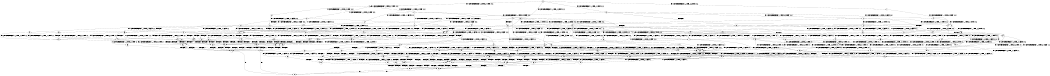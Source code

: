 digraph BCG {
size = "7, 10.5";
center = TRUE;
node [shape = circle];
0 [peripheries = 2];
0 -> 1 [label = "EX !0 !ATOMIC_EXCH_BRANCH (1, +1, TRUE, +0, 3, TRUE) !:0:1:2:"];
0 -> 2 [label = "EX !1 !ATOMIC_EXCH_BRANCH (1, +0, TRUE, +0, 1, TRUE) !:0:1:2:"];
0 -> 3 [label = "EX !2 !ATOMIC_EXCH_BRANCH (1, +1, TRUE, +0, 2, TRUE) !:0:1:2:"];
0 -> 4 [label = "EX !0 !ATOMIC_EXCH_BRANCH (1, +1, TRUE, +0, 3, TRUE) !:0:1:2:"];
1 -> 5 [label = "EX !2 !ATOMIC_EXCH_BRANCH (1, +1, TRUE, +0, 2, FALSE) !:0:1:2:"];
2 -> 6 [label = "EX !0 !ATOMIC_EXCH_BRANCH (1, +1, TRUE, +0, 3, TRUE) !:0:1:2:"];
2 -> 7 [label = "EX !2 !ATOMIC_EXCH_BRANCH (1, +1, TRUE, +0, 2, TRUE) !:0:1:2:"];
2 -> 8 [label = "EX !0 !ATOMIC_EXCH_BRANCH (1, +1, TRUE, +0, 3, TRUE) !:0:1:2:"];
2 -> 2 [label = "EX !1 !ATOMIC_EXCH_BRANCH (1, +0, TRUE, +0, 1, TRUE) !:0:1:2:"];
3 -> 9 [label = "EX !0 !ATOMIC_EXCH_BRANCH (1, +1, TRUE, +0, 3, FALSE) !:0:1:2:"];
3 -> 10 [label = "TERMINATE !2"];
3 -> 11 [label = "EX !1 !ATOMIC_EXCH_BRANCH (1, +0, TRUE, +0, 1, FALSE) !:0:1:2:"];
3 -> 12 [label = "EX !0 !ATOMIC_EXCH_BRANCH (1, +1, TRUE, +0, 3, FALSE) !:0:1:2:"];
4 -> 5 [label = "EX !2 !ATOMIC_EXCH_BRANCH (1, +1, TRUE, +0, 2, FALSE) !:0:1:2:"];
4 -> 13 [label = "TERMINATE !0"];
4 -> 14 [label = "EX !1 !ATOMIC_EXCH_BRANCH (1, +0, TRUE, +0, 1, FALSE) !:0:1:2:"];
4 -> 15 [label = "EX !2 !ATOMIC_EXCH_BRANCH (1, +1, TRUE, +0, 2, FALSE) !:0:1:2:"];
5 -> 16 [label = "EX !1 !ATOMIC_EXCH_BRANCH (1, +0, TRUE, +0, 1, FALSE) !:0:1:2:"];
6 -> 17 [label = "EX !1 !ATOMIC_EXCH_BRANCH (1, +0, TRUE, +0, 1, FALSE) !:0:1:2:"];
7 -> 18 [label = "EX !1 !ATOMIC_EXCH_BRANCH (1, +0, TRUE, +0, 1, FALSE) !:0:1:2:"];
7 -> 19 [label = "TERMINATE !2"];
7 -> 20 [label = "EX !0 !ATOMIC_EXCH_BRANCH (1, +1, TRUE, +0, 3, FALSE) !:0:1:2:"];
7 -> 11 [label = "EX !1 !ATOMIC_EXCH_BRANCH (1, +0, TRUE, +0, 1, FALSE) !:0:1:2:"];
8 -> 17 [label = "EX !1 !ATOMIC_EXCH_BRANCH (1, +0, TRUE, +0, 1, FALSE) !:0:1:2:"];
8 -> 21 [label = "TERMINATE !0"];
8 -> 22 [label = "EX !2 !ATOMIC_EXCH_BRANCH (1, +1, TRUE, +0, 2, FALSE) !:0:1:2:"];
8 -> 14 [label = "EX !1 !ATOMIC_EXCH_BRANCH (1, +0, TRUE, +0, 1, FALSE) !:0:1:2:"];
9 -> 23 [label = "EX !0 !ATOMIC_EXCH_BRANCH (1, +0, TRUE, +1, 1, TRUE) !:0:1:2:"];
10 -> 24 [label = "EX !0 !ATOMIC_EXCH_BRANCH (1, +1, TRUE, +0, 3, FALSE) !:0:1:"];
10 -> 25 [label = "EX !1 !ATOMIC_EXCH_BRANCH (1, +0, TRUE, +0, 1, FALSE) !:0:1:"];
10 -> 26 [label = "EX !0 !ATOMIC_EXCH_BRANCH (1, +1, TRUE, +0, 3, FALSE) !:0:1:"];
11 -> 27 [label = "EX !0 !ATOMIC_EXCH_BRANCH (1, +1, TRUE, +0, 3, TRUE) !:0:1:2:"];
11 -> 28 [label = "TERMINATE !1"];
11 -> 29 [label = "TERMINATE !2"];
11 -> 30 [label = "EX !0 !ATOMIC_EXCH_BRANCH (1, +1, TRUE, +0, 3, TRUE) !:0:1:2:"];
12 -> 23 [label = "EX !0 !ATOMIC_EXCH_BRANCH (1, +0, TRUE, +1, 1, TRUE) !:0:1:2:"];
12 -> 31 [label = "TERMINATE !2"];
12 -> 32 [label = "EX !1 !ATOMIC_EXCH_BRANCH (1, +0, TRUE, +0, 1, FALSE) !:0:1:2:"];
12 -> 33 [label = "EX !0 !ATOMIC_EXCH_BRANCH (1, +0, TRUE, +1, 1, TRUE) !:0:1:2:"];
13 -> 34 [label = "EX !2 !ATOMIC_EXCH_BRANCH (1, +1, TRUE, +0, 2, FALSE) !:1:2:"];
13 -> 35 [label = "EX !1 !ATOMIC_EXCH_BRANCH (1, +0, TRUE, +0, 1, FALSE) !:1:2:"];
13 -> 36 [label = "EX !2 !ATOMIC_EXCH_BRANCH (1, +1, TRUE, +0, 2, FALSE) !:1:2:"];
14 -> 27 [label = "EX !2 !ATOMIC_EXCH_BRANCH (1, +1, TRUE, +0, 2, TRUE) !:0:1:2:"];
14 -> 37 [label = "TERMINATE !1"];
14 -> 38 [label = "TERMINATE !0"];
14 -> 30 [label = "EX !2 !ATOMIC_EXCH_BRANCH (1, +1, TRUE, +0, 2, TRUE) !:0:1:2:"];
15 -> 16 [label = "EX !1 !ATOMIC_EXCH_BRANCH (1, +0, TRUE, +0, 1, FALSE) !:0:1:2:"];
15 -> 39 [label = "TERMINATE !2"];
15 -> 40 [label = "TERMINATE !0"];
15 -> 41 [label = "EX !1 !ATOMIC_EXCH_BRANCH (1, +0, TRUE, +0, 1, FALSE) !:0:1:2:"];
16 -> 42 [label = "TERMINATE !0"];
17 -> 27 [label = "EX !2 !ATOMIC_EXCH_BRANCH (1, +1, TRUE, +0, 2, TRUE) !:0:1:2:"];
18 -> 27 [label = "EX !0 !ATOMIC_EXCH_BRANCH (1, +1, TRUE, +0, 3, TRUE) !:0:1:2:"];
19 -> 43 [label = "EX !1 !ATOMIC_EXCH_BRANCH (1, +0, TRUE, +0, 1, FALSE) !:0:1:"];
19 -> 44 [label = "EX !0 !ATOMIC_EXCH_BRANCH (1, +1, TRUE, +0, 3, FALSE) !:0:1:"];
19 -> 25 [label = "EX !1 !ATOMIC_EXCH_BRANCH (1, +0, TRUE, +0, 1, FALSE) !:0:1:"];
20 -> 45 [label = "EX !0 !ATOMIC_EXCH_BRANCH (1, +0, TRUE, +1, 1, TRUE) !:0:1:2:"];
20 -> 46 [label = "TERMINATE !2"];
20 -> 32 [label = "EX !1 !ATOMIC_EXCH_BRANCH (1, +0, TRUE, +0, 1, FALSE) !:0:1:2:"];
20 -> 47 [label = "EX !0 !ATOMIC_EXCH_BRANCH (1, +0, TRUE, +1, 1, TRUE) !:0:1:2:"];
21 -> 48 [label = "EX !1 !ATOMIC_EXCH_BRANCH (1, +0, TRUE, +0, 1, FALSE) !:1:2:"];
21 -> 49 [label = "EX !2 !ATOMIC_EXCH_BRANCH (1, +1, TRUE, +0, 2, FALSE) !:1:2:"];
21 -> 35 [label = "EX !1 !ATOMIC_EXCH_BRANCH (1, +0, TRUE, +0, 1, FALSE) !:1:2:"];
22 -> 16 [label = "EX !1 !ATOMIC_EXCH_BRANCH (1, +0, TRUE, +0, 1, FALSE) !:0:1:2:"];
22 -> 50 [label = "TERMINATE !2"];
22 -> 51 [label = "TERMINATE !0"];
22 -> 41 [label = "EX !1 !ATOMIC_EXCH_BRANCH (1, +0, TRUE, +0, 1, FALSE) !:0:1:2:"];
23 -> 52 [label = "EX !0 !ATOMIC_EXCH_BRANCH (1, +1, TRUE, +0, 3, TRUE) !:0:1:2:"];
24 -> 53 [label = "EX !0 !ATOMIC_EXCH_BRANCH (1, +0, TRUE, +1, 1, TRUE) !:0:1:"];
25 -> 54 [label = "EX !0 !ATOMIC_EXCH_BRANCH (1, +1, TRUE, +0, 3, TRUE) !:0:1:"];
25 -> 55 [label = "TERMINATE !1"];
25 -> 56 [label = "EX !0 !ATOMIC_EXCH_BRANCH (1, +1, TRUE, +0, 3, TRUE) !:0:1:"];
26 -> 53 [label = "EX !0 !ATOMIC_EXCH_BRANCH (1, +0, TRUE, +1, 1, TRUE) !:0:1:"];
26 -> 57 [label = "EX !1 !ATOMIC_EXCH_BRANCH (1, +0, TRUE, +0, 1, FALSE) !:0:1:"];
26 -> 58 [label = "EX !0 !ATOMIC_EXCH_BRANCH (1, +0, TRUE, +1, 1, TRUE) !:0:1:"];
27 -> 59 [label = "TERMINATE !0"];
28 -> 60 [label = "EX !0 !ATOMIC_EXCH_BRANCH (1, +1, TRUE, +0, 3, TRUE) !:0:2:"];
28 -> 55 [label = "TERMINATE !2"];
28 -> 61 [label = "EX !0 !ATOMIC_EXCH_BRANCH (1, +1, TRUE, +0, 3, TRUE) !:0:2:"];
29 -> 54 [label = "EX !0 !ATOMIC_EXCH_BRANCH (1, +1, TRUE, +0, 3, TRUE) !:0:1:"];
29 -> 55 [label = "TERMINATE !1"];
29 -> 56 [label = "EX !0 !ATOMIC_EXCH_BRANCH (1, +1, TRUE, +0, 3, TRUE) !:0:1:"];
30 -> 59 [label = "TERMINATE !0"];
30 -> 62 [label = "TERMINATE !1"];
30 -> 63 [label = "TERMINATE !2"];
30 -> 64 [label = "TERMINATE !0"];
31 -> 53 [label = "EX !0 !ATOMIC_EXCH_BRANCH (1, +0, TRUE, +1, 1, TRUE) !:0:1:"];
31 -> 57 [label = "EX !1 !ATOMIC_EXCH_BRANCH (1, +0, TRUE, +0, 1, FALSE) !:0:1:"];
31 -> 58 [label = "EX !0 !ATOMIC_EXCH_BRANCH (1, +0, TRUE, +1, 1, TRUE) !:0:1:"];
32 -> 65 [label = "EX !0 !ATOMIC_EXCH_BRANCH (1, +0, TRUE, +1, 1, FALSE) !:0:1:2:"];
32 -> 66 [label = "TERMINATE !1"];
32 -> 67 [label = "TERMINATE !2"];
32 -> 68 [label = "EX !0 !ATOMIC_EXCH_BRANCH (1, +0, TRUE, +1, 1, FALSE) !:0:1:2:"];
33 -> 52 [label = "EX !0 !ATOMIC_EXCH_BRANCH (1, +1, TRUE, +0, 3, TRUE) !:0:1:2:"];
33 -> 69 [label = "TERMINATE !2"];
33 -> 70 [label = "EX !1 !ATOMIC_EXCH_BRANCH (1, +0, TRUE, +0, 1, TRUE) !:0:1:2:"];
33 -> 71 [label = "EX !0 !ATOMIC_EXCH_BRANCH (1, +1, TRUE, +0, 3, TRUE) !:0:1:2:"];
34 -> 72 [label = "EX !1 !ATOMIC_EXCH_BRANCH (1, +0, TRUE, +0, 1, FALSE) !:1:2:"];
35 -> 73 [label = "EX !2 !ATOMIC_EXCH_BRANCH (1, +1, TRUE, +0, 2, TRUE) !:1:2:"];
35 -> 74 [label = "TERMINATE !1"];
35 -> 75 [label = "EX !2 !ATOMIC_EXCH_BRANCH (1, +1, TRUE, +0, 2, TRUE) !:1:2:"];
36 -> 72 [label = "EX !1 !ATOMIC_EXCH_BRANCH (1, +0, TRUE, +0, 1, FALSE) !:1:2:"];
36 -> 76 [label = "TERMINATE !2"];
36 -> 77 [label = "EX !1 !ATOMIC_EXCH_BRANCH (1, +0, TRUE, +0, 1, FALSE) !:1:2:"];
37 -> 60 [label = "EX !2 !ATOMIC_EXCH_BRANCH (1, +1, TRUE, +0, 2, TRUE) !:0:2:"];
37 -> 74 [label = "TERMINATE !0"];
37 -> 61 [label = "EX !2 !ATOMIC_EXCH_BRANCH (1, +1, TRUE, +0, 2, TRUE) !:0:2:"];
38 -> 73 [label = "EX !2 !ATOMIC_EXCH_BRANCH (1, +1, TRUE, +0, 2, TRUE) !:1:2:"];
38 -> 74 [label = "TERMINATE !1"];
38 -> 75 [label = "EX !2 !ATOMIC_EXCH_BRANCH (1, +1, TRUE, +0, 2, TRUE) !:1:2:"];
39 -> 78 [label = "EX !1 !ATOMIC_EXCH_BRANCH (1, +0, TRUE, +0, 1, FALSE) !:0:1:"];
39 -> 76 [label = "TERMINATE !0"];
39 -> 79 [label = "EX !1 !ATOMIC_EXCH_BRANCH (1, +0, TRUE, +0, 1, FALSE) !:0:1:"];
40 -> 72 [label = "EX !1 !ATOMIC_EXCH_BRANCH (1, +0, TRUE, +0, 1, FALSE) !:1:2:"];
40 -> 76 [label = "TERMINATE !2"];
40 -> 77 [label = "EX !1 !ATOMIC_EXCH_BRANCH (1, +0, TRUE, +0, 1, FALSE) !:1:2:"];
41 -> 42 [label = "TERMINATE !0"];
41 -> 80 [label = "TERMINATE !1"];
41 -> 81 [label = "TERMINATE !2"];
41 -> 82 [label = "TERMINATE !0"];
42 -> 83 [label = "TERMINATE !2"];
43 -> 54 [label = "EX !0 !ATOMIC_EXCH_BRANCH (1, +1, TRUE, +0, 3, TRUE) !:0:1:"];
44 -> 84 [label = "EX !0 !ATOMIC_EXCH_BRANCH (1, +0, TRUE, +1, 1, TRUE) !:0:1:"];
44 -> 57 [label = "EX !1 !ATOMIC_EXCH_BRANCH (1, +0, TRUE, +0, 1, FALSE) !:0:1:"];
44 -> 85 [label = "EX !0 !ATOMIC_EXCH_BRANCH (1, +0, TRUE, +1, 1, TRUE) !:0:1:"];
45 -> 86 [label = "EX !0 !ATOMIC_EXCH_BRANCH (1, +1, TRUE, +0, 3, TRUE) !:0:1:2:"];
46 -> 84 [label = "EX !0 !ATOMIC_EXCH_BRANCH (1, +0, TRUE, +1, 1, TRUE) !:0:1:"];
46 -> 57 [label = "EX !1 !ATOMIC_EXCH_BRANCH (1, +0, TRUE, +0, 1, FALSE) !:0:1:"];
46 -> 85 [label = "EX !0 !ATOMIC_EXCH_BRANCH (1, +0, TRUE, +1, 1, TRUE) !:0:1:"];
47 -> 86 [label = "EX !0 !ATOMIC_EXCH_BRANCH (1, +1, TRUE, +0, 3, TRUE) !:0:1:2:"];
47 -> 87 [label = "TERMINATE !2"];
47 -> 70 [label = "EX !1 !ATOMIC_EXCH_BRANCH (1, +0, TRUE, +0, 1, TRUE) !:0:1:2:"];
47 -> 88 [label = "EX !0 !ATOMIC_EXCH_BRANCH (1, +1, TRUE, +0, 3, TRUE) !:0:1:2:"];
48 -> 73 [label = "EX !2 !ATOMIC_EXCH_BRANCH (1, +1, TRUE, +0, 2, TRUE) !:1:2:"];
49 -> 72 [label = "EX !1 !ATOMIC_EXCH_BRANCH (1, +0, TRUE, +0, 1, FALSE) !:1:2:"];
49 -> 89 [label = "TERMINATE !2"];
49 -> 77 [label = "EX !1 !ATOMIC_EXCH_BRANCH (1, +0, TRUE, +0, 1, FALSE) !:1:2:"];
50 -> 78 [label = "EX !1 !ATOMIC_EXCH_BRANCH (1, +0, TRUE, +0, 1, FALSE) !:0:1:"];
50 -> 89 [label = "TERMINATE !0"];
50 -> 79 [label = "EX !1 !ATOMIC_EXCH_BRANCH (1, +0, TRUE, +0, 1, FALSE) !:0:1:"];
51 -> 72 [label = "EX !1 !ATOMIC_EXCH_BRANCH (1, +0, TRUE, +0, 1, FALSE) !:1:2:"];
51 -> 89 [label = "TERMINATE !2"];
51 -> 77 [label = "EX !1 !ATOMIC_EXCH_BRANCH (1, +0, TRUE, +0, 1, FALSE) !:1:2:"];
52 -> 16 [label = "EX !1 !ATOMIC_EXCH_BRANCH (1, +0, TRUE, +0, 1, FALSE) !:0:1:2:"];
53 -> 90 [label = "EX !0 !ATOMIC_EXCH_BRANCH (1, +1, TRUE, +0, 3, TRUE) !:0:1:"];
54 -> 91 [label = "TERMINATE !0"];
55 -> 92 [label = "EX !0 !ATOMIC_EXCH_BRANCH (1, +1, TRUE, +0, 3, TRUE) !:0:"];
55 -> 93 [label = "EX !0 !ATOMIC_EXCH_BRANCH (1, +1, TRUE, +0, 3, TRUE) !:0:"];
56 -> 91 [label = "TERMINATE !0"];
56 -> 94 [label = "TERMINATE !1"];
56 -> 95 [label = "TERMINATE !0"];
57 -> 96 [label = "EX !0 !ATOMIC_EXCH_BRANCH (1, +0, TRUE, +1, 1, FALSE) !:0:1:"];
57 -> 97 [label = "TERMINATE !1"];
57 -> 98 [label = "EX !0 !ATOMIC_EXCH_BRANCH (1, +0, TRUE, +1, 1, FALSE) !:0:1:"];
58 -> 90 [label = "EX !0 !ATOMIC_EXCH_BRANCH (1, +1, TRUE, +0, 3, TRUE) !:0:1:"];
58 -> 99 [label = "EX !1 !ATOMIC_EXCH_BRANCH (1, +0, TRUE, +0, 1, TRUE) !:0:1:"];
58 -> 100 [label = "EX !0 !ATOMIC_EXCH_BRANCH (1, +1, TRUE, +0, 3, TRUE) !:0:1:"];
59 -> 91 [label = "TERMINATE !2"];
60 -> 101 [label = "TERMINATE !0"];
61 -> 101 [label = "TERMINATE !0"];
61 -> 94 [label = "TERMINATE !2"];
61 -> 102 [label = "TERMINATE !0"];
62 -> 101 [label = "TERMINATE !0"];
62 -> 94 [label = "TERMINATE !2"];
62 -> 102 [label = "TERMINATE !0"];
63 -> 91 [label = "TERMINATE !0"];
63 -> 94 [label = "TERMINATE !1"];
63 -> 95 [label = "TERMINATE !0"];
64 -> 91 [label = "TERMINATE !2"];
64 -> 102 [label = "TERMINATE !1"];
64 -> 95 [label = "TERMINATE !2"];
65 -> 42 [label = "TERMINATE !0"];
66 -> 103 [label = "EX !0 !ATOMIC_EXCH_BRANCH (1, +0, TRUE, +1, 1, FALSE) !:0:2:"];
66 -> 97 [label = "TERMINATE !2"];
66 -> 104 [label = "EX !0 !ATOMIC_EXCH_BRANCH (1, +0, TRUE, +1, 1, FALSE) !:0:2:"];
67 -> 96 [label = "EX !0 !ATOMIC_EXCH_BRANCH (1, +0, TRUE, +1, 1, FALSE) !:0:1:"];
67 -> 97 [label = "TERMINATE !1"];
67 -> 98 [label = "EX !0 !ATOMIC_EXCH_BRANCH (1, +0, TRUE, +1, 1, FALSE) !:0:1:"];
68 -> 42 [label = "TERMINATE !0"];
68 -> 80 [label = "TERMINATE !1"];
68 -> 81 [label = "TERMINATE !2"];
68 -> 82 [label = "TERMINATE !0"];
69 -> 90 [label = "EX !0 !ATOMIC_EXCH_BRANCH (1, +1, TRUE, +0, 3, TRUE) !:0:1:"];
69 -> 99 [label = "EX !1 !ATOMIC_EXCH_BRANCH (1, +0, TRUE, +0, 1, TRUE) !:0:1:"];
69 -> 100 [label = "EX !0 !ATOMIC_EXCH_BRANCH (1, +1, TRUE, +0, 3, TRUE) !:0:1:"];
70 -> 86 [label = "EX !0 !ATOMIC_EXCH_BRANCH (1, +1, TRUE, +0, 3, TRUE) !:0:1:2:"];
70 -> 87 [label = "TERMINATE !2"];
70 -> 70 [label = "EX !1 !ATOMIC_EXCH_BRANCH (1, +0, TRUE, +0, 1, TRUE) !:0:1:2:"];
70 -> 88 [label = "EX !0 !ATOMIC_EXCH_BRANCH (1, +1, TRUE, +0, 3, TRUE) !:0:1:2:"];
71 -> 16 [label = "EX !1 !ATOMIC_EXCH_BRANCH (1, +0, TRUE, +0, 1, FALSE) !:0:1:2:"];
71 -> 39 [label = "TERMINATE !2"];
71 -> 40 [label = "TERMINATE !0"];
71 -> 41 [label = "EX !1 !ATOMIC_EXCH_BRANCH (1, +0, TRUE, +0, 1, FALSE) !:0:1:2:"];
72 -> 83 [label = "TERMINATE !2"];
73 -> 91 [label = "TERMINATE !2"];
74 -> 105 [label = "EX !2 !ATOMIC_EXCH_BRANCH (1, +1, TRUE, +0, 2, TRUE) !:2:"];
74 -> 106 [label = "EX !2 !ATOMIC_EXCH_BRANCH (1, +1, TRUE, +0, 2, TRUE) !:2:"];
75 -> 91 [label = "TERMINATE !2"];
75 -> 102 [label = "TERMINATE !1"];
75 -> 95 [label = "TERMINATE !2"];
76 -> 107 [label = "EX !1 !ATOMIC_EXCH_BRANCH (1, +0, TRUE, +0, 1, FALSE) !:1:"];
76 -> 108 [label = "EX !1 !ATOMIC_EXCH_BRANCH (1, +0, TRUE, +0, 1, FALSE) !:1:"];
77 -> 83 [label = "TERMINATE !2"];
77 -> 109 [label = "TERMINATE !1"];
77 -> 110 [label = "TERMINATE !2"];
78 -> 83 [label = "TERMINATE !0"];
79 -> 83 [label = "TERMINATE !0"];
79 -> 111 [label = "TERMINATE !1"];
79 -> 110 [label = "TERMINATE !0"];
80 -> 112 [label = "TERMINATE !0"];
80 -> 111 [label = "TERMINATE !2"];
80 -> 109 [label = "TERMINATE !0"];
81 -> 83 [label = "TERMINATE !0"];
81 -> 111 [label = "TERMINATE !1"];
81 -> 110 [label = "TERMINATE !0"];
82 -> 83 [label = "TERMINATE !2"];
82 -> 109 [label = "TERMINATE !1"];
82 -> 110 [label = "TERMINATE !2"];
83 -> 113 [label = "TERMINATE !1"];
84 -> 114 [label = "EX !0 !ATOMIC_EXCH_BRANCH (1, +1, TRUE, +0, 3, TRUE) !:0:1:"];
85 -> 114 [label = "EX !0 !ATOMIC_EXCH_BRANCH (1, +1, TRUE, +0, 3, TRUE) !:0:1:"];
85 -> 99 [label = "EX !1 !ATOMIC_EXCH_BRANCH (1, +0, TRUE, +0, 1, TRUE) !:0:1:"];
85 -> 115 [label = "EX !0 !ATOMIC_EXCH_BRANCH (1, +1, TRUE, +0, 3, TRUE) !:0:1:"];
86 -> 16 [label = "EX !1 !ATOMIC_EXCH_BRANCH (1, +0, TRUE, +0, 1, FALSE) !:0:1:2:"];
87 -> 114 [label = "EX !0 !ATOMIC_EXCH_BRANCH (1, +1, TRUE, +0, 3, TRUE) !:0:1:"];
87 -> 99 [label = "EX !1 !ATOMIC_EXCH_BRANCH (1, +0, TRUE, +0, 1, TRUE) !:0:1:"];
87 -> 115 [label = "EX !0 !ATOMIC_EXCH_BRANCH (1, +1, TRUE, +0, 3, TRUE) !:0:1:"];
88 -> 16 [label = "EX !1 !ATOMIC_EXCH_BRANCH (1, +0, TRUE, +0, 1, FALSE) !:0:1:2:"];
88 -> 50 [label = "TERMINATE !2"];
88 -> 51 [label = "TERMINATE !0"];
88 -> 41 [label = "EX !1 !ATOMIC_EXCH_BRANCH (1, +0, TRUE, +0, 1, FALSE) !:0:1:2:"];
89 -> 107 [label = "EX !1 !ATOMIC_EXCH_BRANCH (1, +0, TRUE, +0, 1, FALSE) !:1:"];
89 -> 108 [label = "EX !1 !ATOMIC_EXCH_BRANCH (1, +0, TRUE, +0, 1, FALSE) !:1:"];
90 -> 78 [label = "EX !1 !ATOMIC_EXCH_BRANCH (1, +0, TRUE, +0, 1, FALSE) !:0:1:"];
91 -> 116 [label = "TERMINATE !1"];
92 -> 116 [label = "TERMINATE !0"];
93 -> 116 [label = "TERMINATE !0"];
93 -> 117 [label = "TERMINATE !0"];
94 -> 116 [label = "TERMINATE !0"];
94 -> 117 [label = "TERMINATE !0"];
95 -> 116 [label = "TERMINATE !1"];
95 -> 117 [label = "TERMINATE !1"];
96 -> 83 [label = "TERMINATE !0"];
97 -> 118 [label = "EX !0 !ATOMIC_EXCH_BRANCH (1, +0, TRUE, +1, 1, FALSE) !:0:"];
97 -> 119 [label = "EX !0 !ATOMIC_EXCH_BRANCH (1, +0, TRUE, +1, 1, FALSE) !:0:"];
98 -> 83 [label = "TERMINATE !0"];
98 -> 111 [label = "TERMINATE !1"];
98 -> 110 [label = "TERMINATE !0"];
99 -> 114 [label = "EX !0 !ATOMIC_EXCH_BRANCH (1, +1, TRUE, +0, 3, TRUE) !:0:1:"];
99 -> 99 [label = "EX !1 !ATOMIC_EXCH_BRANCH (1, +0, TRUE, +0, 1, TRUE) !:0:1:"];
99 -> 115 [label = "EX !0 !ATOMIC_EXCH_BRANCH (1, +1, TRUE, +0, 3, TRUE) !:0:1:"];
100 -> 78 [label = "EX !1 !ATOMIC_EXCH_BRANCH (1, +0, TRUE, +0, 1, FALSE) !:0:1:"];
100 -> 76 [label = "TERMINATE !0"];
100 -> 79 [label = "EX !1 !ATOMIC_EXCH_BRANCH (1, +0, TRUE, +0, 1, FALSE) !:0:1:"];
101 -> 116 [label = "TERMINATE !2"];
102 -> 116 [label = "TERMINATE !2"];
102 -> 117 [label = "TERMINATE !2"];
103 -> 112 [label = "TERMINATE !0"];
104 -> 112 [label = "TERMINATE !0"];
104 -> 111 [label = "TERMINATE !2"];
104 -> 109 [label = "TERMINATE !0"];
105 -> 116 [label = "TERMINATE !2"];
106 -> 116 [label = "TERMINATE !2"];
106 -> 117 [label = "TERMINATE !2"];
107 -> 113 [label = "TERMINATE !1"];
108 -> 113 [label = "TERMINATE !1"];
108 -> 120 [label = "TERMINATE !1"];
109 -> 113 [label = "TERMINATE !2"];
109 -> 120 [label = "TERMINATE !2"];
110 -> 113 [label = "TERMINATE !1"];
110 -> 120 [label = "TERMINATE !1"];
111 -> 113 [label = "TERMINATE !0"];
111 -> 120 [label = "TERMINATE !0"];
112 -> 113 [label = "TERMINATE !2"];
113 -> 121 [label = "exit"];
114 -> 78 [label = "EX !1 !ATOMIC_EXCH_BRANCH (1, +0, TRUE, +0, 1, FALSE) !:0:1:"];
115 -> 78 [label = "EX !1 !ATOMIC_EXCH_BRANCH (1, +0, TRUE, +0, 1, FALSE) !:0:1:"];
115 -> 89 [label = "TERMINATE !0"];
115 -> 79 [label = "EX !1 !ATOMIC_EXCH_BRANCH (1, +0, TRUE, +0, 1, FALSE) !:0:1:"];
116 -> 121 [label = "exit"];
117 -> 121 [label = "exit"];
118 -> 113 [label = "TERMINATE !0"];
119 -> 113 [label = "TERMINATE !0"];
119 -> 120 [label = "TERMINATE !0"];
120 -> 121 [label = "exit"];
}
